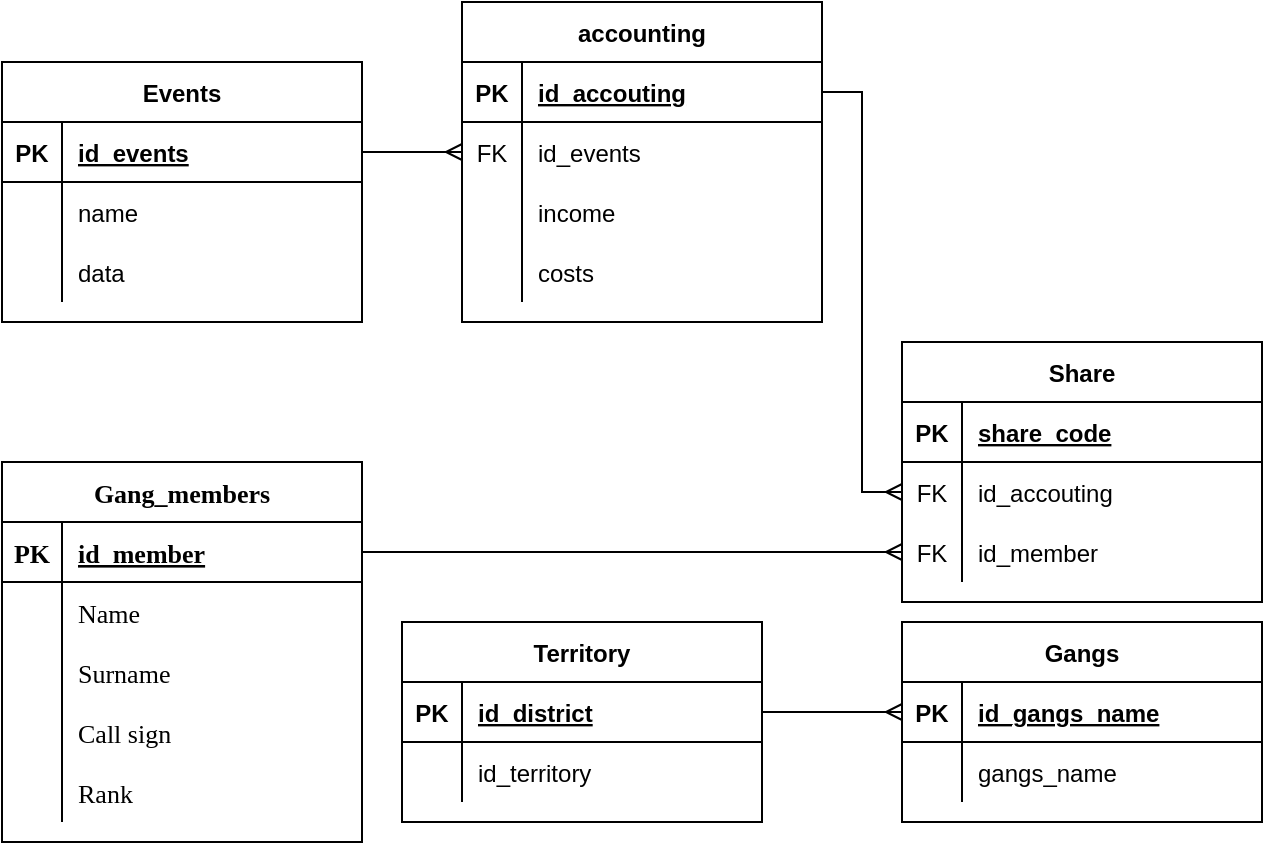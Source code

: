 <mxfile version="20.5.1" type="device"><diagram id="TVb4a930JszdmJHzyq5U" name="Страница 1"><mxGraphModel dx="1422" dy="776" grid="1" gridSize="10" guides="1" tooltips="1" connect="1" arrows="1" fold="1" page="1" pageScale="1" pageWidth="1654" pageHeight="2336" math="0" shadow="0"><root><mxCell id="0"/><mxCell id="1" parent="0"/><mxCell id="GsFTMRytWNjdK-hnBjgv-5" value="Gang_members" style="shape=table;startSize=30;container=1;collapsible=1;childLayout=tableLayout;fixedRows=1;rowLines=0;fontStyle=1;align=center;resizeLast=1;labelBorderColor=none;fontFamily=Times New Roman;fontSize=13;" parent="1" vertex="1"><mxGeometry x="50" y="580" width="180" height="190" as="geometry"/></mxCell><mxCell id="GsFTMRytWNjdK-hnBjgv-6" value="" style="shape=tableRow;horizontal=0;startSize=0;swimlaneHead=0;swimlaneBody=0;fillColor=none;collapsible=0;dropTarget=0;points=[[0,0.5],[1,0.5]];portConstraint=eastwest;top=0;left=0;right=0;bottom=1;labelBorderColor=none;fontFamily=Times New Roman;fontSize=13;" parent="GsFTMRytWNjdK-hnBjgv-5" vertex="1"><mxGeometry y="30" width="180" height="30" as="geometry"/></mxCell><mxCell id="GsFTMRytWNjdK-hnBjgv-7" value="PK" style="shape=partialRectangle;connectable=0;fillColor=none;top=0;left=0;bottom=0;right=0;fontStyle=1;overflow=hidden;labelBorderColor=none;fontFamily=Times New Roman;fontSize=13;" parent="GsFTMRytWNjdK-hnBjgv-6" vertex="1"><mxGeometry width="30" height="30" as="geometry"><mxRectangle width="30" height="30" as="alternateBounds"/></mxGeometry></mxCell><mxCell id="GsFTMRytWNjdK-hnBjgv-8" value="id_member" style="shape=partialRectangle;connectable=0;fillColor=none;top=0;left=0;bottom=0;right=0;align=left;spacingLeft=6;fontStyle=5;overflow=hidden;labelBorderColor=none;fontFamily=Times New Roman;fontSize=13;" parent="GsFTMRytWNjdK-hnBjgv-6" vertex="1"><mxGeometry x="30" width="150" height="30" as="geometry"><mxRectangle width="150" height="30" as="alternateBounds"/></mxGeometry></mxCell><mxCell id="jAYNQwcm8twHxX5grfR9-20" value="" style="shape=tableRow;horizontal=0;startSize=0;swimlaneHead=0;swimlaneBody=0;fillColor=none;collapsible=0;dropTarget=0;points=[[0,0.5],[1,0.5]];portConstraint=eastwest;top=0;left=0;right=0;bottom=0;labelBorderColor=none;fontFamily=Times New Roman;fontSize=13;" parent="GsFTMRytWNjdK-hnBjgv-5" vertex="1"><mxGeometry y="60" width="180" height="30" as="geometry"/></mxCell><mxCell id="jAYNQwcm8twHxX5grfR9-21" value="" style="shape=partialRectangle;connectable=0;fillColor=none;top=0;left=0;bottom=0;right=0;editable=1;overflow=hidden;labelBorderColor=none;fontFamily=Times New Roman;fontSize=13;" parent="jAYNQwcm8twHxX5grfR9-20" vertex="1"><mxGeometry width="30" height="30" as="geometry"><mxRectangle width="30" height="30" as="alternateBounds"/></mxGeometry></mxCell><mxCell id="jAYNQwcm8twHxX5grfR9-22" value="Name" style="shape=partialRectangle;connectable=0;fillColor=none;top=0;left=0;bottom=0;right=0;align=left;spacingLeft=6;overflow=hidden;labelBorderColor=none;fontFamily=Times New Roman;fontSize=13;" parent="jAYNQwcm8twHxX5grfR9-20" vertex="1"><mxGeometry x="30" width="150" height="30" as="geometry"><mxRectangle width="150" height="30" as="alternateBounds"/></mxGeometry></mxCell><mxCell id="jAYNQwcm8twHxX5grfR9-23" value="" style="shape=tableRow;horizontal=0;startSize=0;swimlaneHead=0;swimlaneBody=0;fillColor=none;collapsible=0;dropTarget=0;points=[[0,0.5],[1,0.5]];portConstraint=eastwest;top=0;left=0;right=0;bottom=0;labelBorderColor=none;fontFamily=Times New Roman;fontSize=13;" parent="GsFTMRytWNjdK-hnBjgv-5" vertex="1"><mxGeometry y="90" width="180" height="30" as="geometry"/></mxCell><mxCell id="jAYNQwcm8twHxX5grfR9-24" value="" style="shape=partialRectangle;connectable=0;fillColor=none;top=0;left=0;bottom=0;right=0;editable=1;overflow=hidden;labelBorderColor=none;fontFamily=Times New Roman;fontSize=13;" parent="jAYNQwcm8twHxX5grfR9-23" vertex="1"><mxGeometry width="30" height="30" as="geometry"><mxRectangle width="30" height="30" as="alternateBounds"/></mxGeometry></mxCell><mxCell id="jAYNQwcm8twHxX5grfR9-25" value="Surname" style="shape=partialRectangle;connectable=0;fillColor=none;top=0;left=0;bottom=0;right=0;align=left;spacingLeft=6;overflow=hidden;labelBorderColor=none;fontFamily=Times New Roman;fontSize=13;" parent="jAYNQwcm8twHxX5grfR9-23" vertex="1"><mxGeometry x="30" width="150" height="30" as="geometry"><mxRectangle width="150" height="30" as="alternateBounds"/></mxGeometry></mxCell><mxCell id="jAYNQwcm8twHxX5grfR9-62" value="" style="shape=tableRow;horizontal=0;startSize=0;swimlaneHead=0;swimlaneBody=0;fillColor=none;collapsible=0;dropTarget=0;points=[[0,0.5],[1,0.5]];portConstraint=eastwest;top=0;left=0;right=0;bottom=0;labelBorderColor=none;fontFamily=Times New Roman;fontSize=13;" parent="GsFTMRytWNjdK-hnBjgv-5" vertex="1"><mxGeometry y="120" width="180" height="30" as="geometry"/></mxCell><mxCell id="jAYNQwcm8twHxX5grfR9-63" value="" style="shape=partialRectangle;connectable=0;fillColor=none;top=0;left=0;bottom=0;right=0;editable=1;overflow=hidden;labelBorderColor=none;fontFamily=Times New Roman;fontSize=13;" parent="jAYNQwcm8twHxX5grfR9-62" vertex="1"><mxGeometry width="30" height="30" as="geometry"><mxRectangle width="30" height="30" as="alternateBounds"/></mxGeometry></mxCell><mxCell id="jAYNQwcm8twHxX5grfR9-64" value="Call sign" style="shape=partialRectangle;connectable=0;fillColor=none;top=0;left=0;bottom=0;right=0;align=left;spacingLeft=6;overflow=hidden;labelBorderColor=none;fontFamily=Times New Roman;fontSize=13;" parent="jAYNQwcm8twHxX5grfR9-62" vertex="1"><mxGeometry x="30" width="150" height="30" as="geometry"><mxRectangle width="150" height="30" as="alternateBounds"/></mxGeometry></mxCell><mxCell id="jAYNQwcm8twHxX5grfR9-26" value="" style="shape=tableRow;horizontal=0;startSize=0;swimlaneHead=0;swimlaneBody=0;fillColor=none;collapsible=0;dropTarget=0;points=[[0,0.5],[1,0.5]];portConstraint=eastwest;top=0;left=0;right=0;bottom=0;labelBorderColor=none;fontFamily=Times New Roman;fontSize=13;" parent="GsFTMRytWNjdK-hnBjgv-5" vertex="1"><mxGeometry y="150" width="180" height="30" as="geometry"/></mxCell><mxCell id="jAYNQwcm8twHxX5grfR9-27" value="" style="shape=partialRectangle;connectable=0;fillColor=none;top=0;left=0;bottom=0;right=0;editable=1;overflow=hidden;labelBorderColor=none;fontFamily=Times New Roman;fontSize=13;" parent="jAYNQwcm8twHxX5grfR9-26" vertex="1"><mxGeometry width="30" height="30" as="geometry"><mxRectangle width="30" height="30" as="alternateBounds"/></mxGeometry></mxCell><mxCell id="jAYNQwcm8twHxX5grfR9-28" value="Rank" style="shape=partialRectangle;connectable=0;fillColor=none;top=0;left=0;bottom=0;right=0;align=left;spacingLeft=6;overflow=hidden;labelBorderColor=none;fontFamily=Times New Roman;fontSize=13;" parent="jAYNQwcm8twHxX5grfR9-26" vertex="1"><mxGeometry x="30" width="150" height="30" as="geometry"><mxRectangle width="150" height="30" as="alternateBounds"/></mxGeometry></mxCell><mxCell id="2UXmnVFWzKVLd0H1KSTz-1" value="Territory" style="shape=table;startSize=30;container=1;collapsible=1;childLayout=tableLayout;fixedRows=1;rowLines=0;fontStyle=1;align=center;resizeLast=1;" parent="1" vertex="1"><mxGeometry x="250" y="660" width="180" height="100" as="geometry"/></mxCell><mxCell id="2UXmnVFWzKVLd0H1KSTz-2" value="" style="shape=tableRow;horizontal=0;startSize=0;swimlaneHead=0;swimlaneBody=0;fillColor=none;collapsible=0;dropTarget=0;points=[[0,0.5],[1,0.5]];portConstraint=eastwest;top=0;left=0;right=0;bottom=1;" parent="2UXmnVFWzKVLd0H1KSTz-1" vertex="1"><mxGeometry y="30" width="180" height="30" as="geometry"/></mxCell><mxCell id="2UXmnVFWzKVLd0H1KSTz-3" value="PK" style="shape=partialRectangle;connectable=0;fillColor=none;top=0;left=0;bottom=0;right=0;fontStyle=1;overflow=hidden;" parent="2UXmnVFWzKVLd0H1KSTz-2" vertex="1"><mxGeometry width="30" height="30" as="geometry"><mxRectangle width="30" height="30" as="alternateBounds"/></mxGeometry></mxCell><mxCell id="2UXmnVFWzKVLd0H1KSTz-4" value="id_district" style="shape=partialRectangle;connectable=0;fillColor=none;top=0;left=0;bottom=0;right=0;align=left;spacingLeft=6;fontStyle=5;overflow=hidden;" parent="2UXmnVFWzKVLd0H1KSTz-2" vertex="1"><mxGeometry x="30" width="150" height="30" as="geometry"><mxRectangle width="150" height="30" as="alternateBounds"/></mxGeometry></mxCell><mxCell id="jAYNQwcm8twHxX5grfR9-1" value="" style="shape=tableRow;horizontal=0;startSize=0;swimlaneHead=0;swimlaneBody=0;fillColor=none;collapsible=0;dropTarget=0;points=[[0,0.5],[1,0.5]];portConstraint=eastwest;top=0;left=0;right=0;bottom=0;" parent="2UXmnVFWzKVLd0H1KSTz-1" vertex="1"><mxGeometry y="60" width="180" height="30" as="geometry"/></mxCell><mxCell id="jAYNQwcm8twHxX5grfR9-2" value="" style="shape=partialRectangle;connectable=0;fillColor=none;top=0;left=0;bottom=0;right=0;editable=1;overflow=hidden;" parent="jAYNQwcm8twHxX5grfR9-1" vertex="1"><mxGeometry width="30" height="30" as="geometry"><mxRectangle width="30" height="30" as="alternateBounds"/></mxGeometry></mxCell><mxCell id="jAYNQwcm8twHxX5grfR9-3" value="id_territory" style="shape=partialRectangle;connectable=0;fillColor=none;top=0;left=0;bottom=0;right=0;align=left;spacingLeft=6;overflow=hidden;" parent="jAYNQwcm8twHxX5grfR9-1" vertex="1"><mxGeometry x="30" width="150" height="30" as="geometry"><mxRectangle width="150" height="30" as="alternateBounds"/></mxGeometry></mxCell><mxCell id="2UXmnVFWzKVLd0H1KSTz-14" value="Events" style="shape=table;startSize=30;container=1;collapsible=1;childLayout=tableLayout;fixedRows=1;rowLines=0;fontStyle=1;align=center;resizeLast=1;" parent="1" vertex="1"><mxGeometry x="50" y="380" width="180" height="130" as="geometry"/></mxCell><mxCell id="2UXmnVFWzKVLd0H1KSTz-15" value="" style="shape=tableRow;horizontal=0;startSize=0;swimlaneHead=0;swimlaneBody=0;fillColor=none;collapsible=0;dropTarget=0;points=[[0,0.5],[1,0.5]];portConstraint=eastwest;top=0;left=0;right=0;bottom=1;" parent="2UXmnVFWzKVLd0H1KSTz-14" vertex="1"><mxGeometry y="30" width="180" height="30" as="geometry"/></mxCell><mxCell id="2UXmnVFWzKVLd0H1KSTz-16" value="PK" style="shape=partialRectangle;connectable=0;fillColor=none;top=0;left=0;bottom=0;right=0;fontStyle=1;overflow=hidden;" parent="2UXmnVFWzKVLd0H1KSTz-15" vertex="1"><mxGeometry width="30" height="30" as="geometry"><mxRectangle width="30" height="30" as="alternateBounds"/></mxGeometry></mxCell><mxCell id="2UXmnVFWzKVLd0H1KSTz-17" value="id_events" style="shape=partialRectangle;connectable=0;fillColor=none;top=0;left=0;bottom=0;right=0;align=left;spacingLeft=6;fontStyle=5;overflow=hidden;" parent="2UXmnVFWzKVLd0H1KSTz-15" vertex="1"><mxGeometry x="30" width="150" height="30" as="geometry"><mxRectangle width="150" height="30" as="alternateBounds"/></mxGeometry></mxCell><mxCell id="dUGyOjjB5e-fhYD_y-Tm-1" value="" style="shape=tableRow;horizontal=0;startSize=0;swimlaneHead=0;swimlaneBody=0;fillColor=none;collapsible=0;dropTarget=0;points=[[0,0.5],[1,0.5]];portConstraint=eastwest;top=0;left=0;right=0;bottom=0;" vertex="1" parent="2UXmnVFWzKVLd0H1KSTz-14"><mxGeometry y="60" width="180" height="30" as="geometry"/></mxCell><mxCell id="dUGyOjjB5e-fhYD_y-Tm-2" value="" style="shape=partialRectangle;connectable=0;fillColor=none;top=0;left=0;bottom=0;right=0;editable=1;overflow=hidden;" vertex="1" parent="dUGyOjjB5e-fhYD_y-Tm-1"><mxGeometry width="30" height="30" as="geometry"><mxRectangle width="30" height="30" as="alternateBounds"/></mxGeometry></mxCell><mxCell id="dUGyOjjB5e-fhYD_y-Tm-3" value="name" style="shape=partialRectangle;connectable=0;fillColor=none;top=0;left=0;bottom=0;right=0;align=left;spacingLeft=6;overflow=hidden;" vertex="1" parent="dUGyOjjB5e-fhYD_y-Tm-1"><mxGeometry x="30" width="150" height="30" as="geometry"><mxRectangle width="150" height="30" as="alternateBounds"/></mxGeometry></mxCell><mxCell id="jAYNQwcm8twHxX5grfR9-35" value="" style="shape=tableRow;horizontal=0;startSize=0;swimlaneHead=0;swimlaneBody=0;fillColor=none;collapsible=0;dropTarget=0;points=[[0,0.5],[1,0.5]];portConstraint=eastwest;top=0;left=0;right=0;bottom=0;" parent="2UXmnVFWzKVLd0H1KSTz-14" vertex="1"><mxGeometry y="90" width="180" height="30" as="geometry"/></mxCell><mxCell id="jAYNQwcm8twHxX5grfR9-36" value="" style="shape=partialRectangle;connectable=0;fillColor=none;top=0;left=0;bottom=0;right=0;editable=1;overflow=hidden;" parent="jAYNQwcm8twHxX5grfR9-35" vertex="1"><mxGeometry width="30" height="30" as="geometry"><mxRectangle width="30" height="30" as="alternateBounds"/></mxGeometry></mxCell><mxCell id="jAYNQwcm8twHxX5grfR9-37" value="data" style="shape=partialRectangle;connectable=0;fillColor=none;top=0;left=0;bottom=0;right=0;align=left;spacingLeft=6;overflow=hidden;" parent="jAYNQwcm8twHxX5grfR9-35" vertex="1"><mxGeometry x="30" width="150" height="30" as="geometry"><mxRectangle width="150" height="30" as="alternateBounds"/></mxGeometry></mxCell><mxCell id="2UXmnVFWzKVLd0H1KSTz-77" value="Gangs" style="shape=table;startSize=30;container=1;collapsible=1;childLayout=tableLayout;fixedRows=1;rowLines=0;fontStyle=1;align=center;resizeLast=1;" parent="1" vertex="1"><mxGeometry x="500" y="660" width="180" height="100" as="geometry"/></mxCell><mxCell id="2UXmnVFWzKVLd0H1KSTz-78" value="" style="shape=tableRow;horizontal=0;startSize=0;swimlaneHead=0;swimlaneBody=0;fillColor=none;collapsible=0;dropTarget=0;points=[[0,0.5],[1,0.5]];portConstraint=eastwest;top=0;left=0;right=0;bottom=1;" parent="2UXmnVFWzKVLd0H1KSTz-77" vertex="1"><mxGeometry y="30" width="180" height="30" as="geometry"/></mxCell><mxCell id="2UXmnVFWzKVLd0H1KSTz-79" value="PK" style="shape=partialRectangle;connectable=0;fillColor=none;top=0;left=0;bottom=0;right=0;fontStyle=1;overflow=hidden;" parent="2UXmnVFWzKVLd0H1KSTz-78" vertex="1"><mxGeometry width="30" height="30" as="geometry"><mxRectangle width="30" height="30" as="alternateBounds"/></mxGeometry></mxCell><mxCell id="2UXmnVFWzKVLd0H1KSTz-80" value="id_gangs_name" style="shape=partialRectangle;connectable=0;fillColor=none;top=0;left=0;bottom=0;right=0;align=left;spacingLeft=6;fontStyle=5;overflow=hidden;" parent="2UXmnVFWzKVLd0H1KSTz-78" vertex="1"><mxGeometry x="30" width="150" height="30" as="geometry"><mxRectangle width="150" height="30" as="alternateBounds"/></mxGeometry></mxCell><mxCell id="2UXmnVFWzKVLd0H1KSTz-81" value="" style="shape=tableRow;horizontal=0;startSize=0;swimlaneHead=0;swimlaneBody=0;fillColor=none;collapsible=0;dropTarget=0;points=[[0,0.5],[1,0.5]];portConstraint=eastwest;top=0;left=0;right=0;bottom=0;" parent="2UXmnVFWzKVLd0H1KSTz-77" vertex="1"><mxGeometry y="60" width="180" height="30" as="geometry"/></mxCell><mxCell id="2UXmnVFWzKVLd0H1KSTz-82" value="" style="shape=partialRectangle;connectable=0;fillColor=none;top=0;left=0;bottom=0;right=0;editable=1;overflow=hidden;" parent="2UXmnVFWzKVLd0H1KSTz-81" vertex="1"><mxGeometry width="30" height="30" as="geometry"><mxRectangle width="30" height="30" as="alternateBounds"/></mxGeometry></mxCell><mxCell id="2UXmnVFWzKVLd0H1KSTz-83" value="gangs_name" style="shape=partialRectangle;connectable=0;fillColor=none;top=0;left=0;bottom=0;right=0;align=left;spacingLeft=6;overflow=hidden;" parent="2UXmnVFWzKVLd0H1KSTz-81" vertex="1"><mxGeometry x="30" width="150" height="30" as="geometry"><mxRectangle width="150" height="30" as="alternateBounds"/></mxGeometry></mxCell><mxCell id="2UXmnVFWzKVLd0H1KSTz-121" value="accounting" style="shape=table;startSize=30;container=1;collapsible=1;childLayout=tableLayout;fixedRows=1;rowLines=0;fontStyle=1;align=center;resizeLast=1;" parent="1" vertex="1"><mxGeometry x="280" y="350" width="180" height="160" as="geometry"/></mxCell><mxCell id="2UXmnVFWzKVLd0H1KSTz-122" value="" style="shape=tableRow;horizontal=0;startSize=0;swimlaneHead=0;swimlaneBody=0;fillColor=none;collapsible=0;dropTarget=0;points=[[0,0.5],[1,0.5]];portConstraint=eastwest;top=0;left=0;right=0;bottom=1;" parent="2UXmnVFWzKVLd0H1KSTz-121" vertex="1"><mxGeometry y="30" width="180" height="30" as="geometry"/></mxCell><mxCell id="2UXmnVFWzKVLd0H1KSTz-123" value="PK" style="shape=partialRectangle;connectable=0;fillColor=none;top=0;left=0;bottom=0;right=0;fontStyle=1;overflow=hidden;" parent="2UXmnVFWzKVLd0H1KSTz-122" vertex="1"><mxGeometry width="30" height="30" as="geometry"><mxRectangle width="30" height="30" as="alternateBounds"/></mxGeometry></mxCell><mxCell id="2UXmnVFWzKVLd0H1KSTz-124" value="id_accouting" style="shape=partialRectangle;connectable=0;fillColor=none;top=0;left=0;bottom=0;right=0;align=left;spacingLeft=6;fontStyle=5;overflow=hidden;" parent="2UXmnVFWzKVLd0H1KSTz-122" vertex="1"><mxGeometry x="30" width="150" height="30" as="geometry"><mxRectangle width="150" height="30" as="alternateBounds"/></mxGeometry></mxCell><mxCell id="2UXmnVFWzKVLd0H1KSTz-125" value="" style="shape=tableRow;horizontal=0;startSize=0;swimlaneHead=0;swimlaneBody=0;fillColor=none;collapsible=0;dropTarget=0;points=[[0,0.5],[1,0.5]];portConstraint=eastwest;top=0;left=0;right=0;bottom=0;" parent="2UXmnVFWzKVLd0H1KSTz-121" vertex="1"><mxGeometry y="60" width="180" height="30" as="geometry"/></mxCell><mxCell id="2UXmnVFWzKVLd0H1KSTz-126" value="FK" style="shape=partialRectangle;connectable=0;fillColor=none;top=0;left=0;bottom=0;right=0;editable=1;overflow=hidden;" parent="2UXmnVFWzKVLd0H1KSTz-125" vertex="1"><mxGeometry width="30" height="30" as="geometry"><mxRectangle width="30" height="30" as="alternateBounds"/></mxGeometry></mxCell><mxCell id="2UXmnVFWzKVLd0H1KSTz-127" value="id_events" style="shape=partialRectangle;connectable=0;fillColor=none;top=0;left=0;bottom=0;right=0;align=left;spacingLeft=6;overflow=hidden;" parent="2UXmnVFWzKVLd0H1KSTz-125" vertex="1"><mxGeometry x="30" width="150" height="30" as="geometry"><mxRectangle width="150" height="30" as="alternateBounds"/></mxGeometry></mxCell><mxCell id="jAYNQwcm8twHxX5grfR9-44" value="" style="shape=tableRow;horizontal=0;startSize=0;swimlaneHead=0;swimlaneBody=0;fillColor=none;collapsible=0;dropTarget=0;points=[[0,0.5],[1,0.5]];portConstraint=eastwest;top=0;left=0;right=0;bottom=0;" parent="2UXmnVFWzKVLd0H1KSTz-121" vertex="1"><mxGeometry y="90" width="180" height="30" as="geometry"/></mxCell><mxCell id="jAYNQwcm8twHxX5grfR9-45" value="" style="shape=partialRectangle;connectable=0;fillColor=none;top=0;left=0;bottom=0;right=0;editable=1;overflow=hidden;" parent="jAYNQwcm8twHxX5grfR9-44" vertex="1"><mxGeometry width="30" height="30" as="geometry"><mxRectangle width="30" height="30" as="alternateBounds"/></mxGeometry></mxCell><mxCell id="jAYNQwcm8twHxX5grfR9-46" value="income" style="shape=partialRectangle;connectable=0;fillColor=none;top=0;left=0;bottom=0;right=0;align=left;spacingLeft=6;overflow=hidden;" parent="jAYNQwcm8twHxX5grfR9-44" vertex="1"><mxGeometry x="30" width="150" height="30" as="geometry"><mxRectangle width="150" height="30" as="alternateBounds"/></mxGeometry></mxCell><mxCell id="jAYNQwcm8twHxX5grfR9-47" value="" style="shape=tableRow;horizontal=0;startSize=0;swimlaneHead=0;swimlaneBody=0;fillColor=none;collapsible=0;dropTarget=0;points=[[0,0.5],[1,0.5]];portConstraint=eastwest;top=0;left=0;right=0;bottom=0;" parent="2UXmnVFWzKVLd0H1KSTz-121" vertex="1"><mxGeometry y="120" width="180" height="30" as="geometry"/></mxCell><mxCell id="jAYNQwcm8twHxX5grfR9-48" value="" style="shape=partialRectangle;connectable=0;fillColor=none;top=0;left=0;bottom=0;right=0;editable=1;overflow=hidden;" parent="jAYNQwcm8twHxX5grfR9-47" vertex="1"><mxGeometry width="30" height="30" as="geometry"><mxRectangle width="30" height="30" as="alternateBounds"/></mxGeometry></mxCell><mxCell id="jAYNQwcm8twHxX5grfR9-49" value="costs" style="shape=partialRectangle;connectable=0;fillColor=none;top=0;left=0;bottom=0;right=0;align=left;spacingLeft=6;overflow=hidden;" parent="jAYNQwcm8twHxX5grfR9-47" vertex="1"><mxGeometry x="30" width="150" height="30" as="geometry"><mxRectangle width="150" height="30" as="alternateBounds"/></mxGeometry></mxCell><mxCell id="2UXmnVFWzKVLd0H1KSTz-134" value="Share" style="shape=table;startSize=30;container=1;collapsible=1;childLayout=tableLayout;fixedRows=1;rowLines=0;fontStyle=1;align=center;resizeLast=1;" parent="1" vertex="1"><mxGeometry x="500" y="520" width="180" height="130" as="geometry"/></mxCell><mxCell id="2UXmnVFWzKVLd0H1KSTz-135" value="" style="shape=tableRow;horizontal=0;startSize=0;swimlaneHead=0;swimlaneBody=0;fillColor=none;collapsible=0;dropTarget=0;points=[[0,0.5],[1,0.5]];portConstraint=eastwest;top=0;left=0;right=0;bottom=1;" parent="2UXmnVFWzKVLd0H1KSTz-134" vertex="1"><mxGeometry y="30" width="180" height="30" as="geometry"/></mxCell><mxCell id="2UXmnVFWzKVLd0H1KSTz-136" value="PK" style="shape=partialRectangle;connectable=0;fillColor=none;top=0;left=0;bottom=0;right=0;fontStyle=1;overflow=hidden;" parent="2UXmnVFWzKVLd0H1KSTz-135" vertex="1"><mxGeometry width="30" height="30" as="geometry"><mxRectangle width="30" height="30" as="alternateBounds"/></mxGeometry></mxCell><mxCell id="2UXmnVFWzKVLd0H1KSTz-137" value="share_code" style="shape=partialRectangle;connectable=0;fillColor=none;top=0;left=0;bottom=0;right=0;align=left;spacingLeft=6;fontStyle=5;overflow=hidden;" parent="2UXmnVFWzKVLd0H1KSTz-135" vertex="1"><mxGeometry x="30" width="150" height="30" as="geometry"><mxRectangle width="150" height="30" as="alternateBounds"/></mxGeometry></mxCell><mxCell id="2UXmnVFWzKVLd0H1KSTz-138" value="" style="shape=tableRow;horizontal=0;startSize=0;swimlaneHead=0;swimlaneBody=0;fillColor=none;collapsible=0;dropTarget=0;points=[[0,0.5],[1,0.5]];portConstraint=eastwest;top=0;left=0;right=0;bottom=0;" parent="2UXmnVFWzKVLd0H1KSTz-134" vertex="1"><mxGeometry y="60" width="180" height="30" as="geometry"/></mxCell><mxCell id="2UXmnVFWzKVLd0H1KSTz-139" value="FK" style="shape=partialRectangle;connectable=0;fillColor=none;top=0;left=0;bottom=0;right=0;editable=1;overflow=hidden;" parent="2UXmnVFWzKVLd0H1KSTz-138" vertex="1"><mxGeometry width="30" height="30" as="geometry"><mxRectangle width="30" height="30" as="alternateBounds"/></mxGeometry></mxCell><mxCell id="2UXmnVFWzKVLd0H1KSTz-140" value="id_accouting" style="shape=partialRectangle;connectable=0;fillColor=none;top=0;left=0;bottom=0;right=0;align=left;spacingLeft=6;overflow=hidden;" parent="2UXmnVFWzKVLd0H1KSTz-138" vertex="1"><mxGeometry x="30" width="150" height="30" as="geometry"><mxRectangle width="150" height="30" as="alternateBounds"/></mxGeometry></mxCell><mxCell id="jAYNQwcm8twHxX5grfR9-55" value="" style="shape=tableRow;horizontal=0;startSize=0;swimlaneHead=0;swimlaneBody=0;fillColor=none;collapsible=0;dropTarget=0;points=[[0,0.5],[1,0.5]];portConstraint=eastwest;top=0;left=0;right=0;bottom=0;" parent="2UXmnVFWzKVLd0H1KSTz-134" vertex="1"><mxGeometry y="90" width="180" height="30" as="geometry"/></mxCell><mxCell id="jAYNQwcm8twHxX5grfR9-56" value="FK" style="shape=partialRectangle;connectable=0;fillColor=none;top=0;left=0;bottom=0;right=0;editable=1;overflow=hidden;" parent="jAYNQwcm8twHxX5grfR9-55" vertex="1"><mxGeometry width="30" height="30" as="geometry"><mxRectangle width="30" height="30" as="alternateBounds"/></mxGeometry></mxCell><mxCell id="jAYNQwcm8twHxX5grfR9-57" value="id_member" style="shape=partialRectangle;connectable=0;fillColor=none;top=0;left=0;bottom=0;right=0;align=left;spacingLeft=6;overflow=hidden;" parent="jAYNQwcm8twHxX5grfR9-55" vertex="1"><mxGeometry x="30" width="150" height="30" as="geometry"><mxRectangle width="150" height="30" as="alternateBounds"/></mxGeometry></mxCell><mxCell id="2UXmnVFWzKVLd0H1KSTz-168" style="edgeStyle=orthogonalEdgeStyle;rounded=0;orthogonalLoop=1;jettySize=auto;html=1;exitX=1;exitY=0.5;exitDx=0;exitDy=0;entryX=0;entryY=0.5;entryDx=0;entryDy=0;endArrow=ERmany;endFill=0;" parent="1" source="2UXmnVFWzKVLd0H1KSTz-15" target="2UXmnVFWzKVLd0H1KSTz-125" edge="1"><mxGeometry relative="1" as="geometry"/></mxCell><mxCell id="jAYNQwcm8twHxX5grfR9-10" style="edgeStyle=orthogonalEdgeStyle;rounded=0;orthogonalLoop=1;jettySize=auto;html=1;exitX=1;exitY=0.5;exitDx=0;exitDy=0;entryX=0;entryY=0.5;entryDx=0;entryDy=0;endArrow=ERmany;endFill=0;" parent="1" source="2UXmnVFWzKVLd0H1KSTz-2" target="2UXmnVFWzKVLd0H1KSTz-78" edge="1"><mxGeometry relative="1" as="geometry"/></mxCell><mxCell id="jAYNQwcm8twHxX5grfR9-34" style="edgeStyle=orthogonalEdgeStyle;rounded=0;orthogonalLoop=1;jettySize=auto;html=1;exitX=1;exitY=0.5;exitDx=0;exitDy=0;entryX=0;entryY=0.5;entryDx=0;entryDy=0;endArrow=ERmany;endFill=0;" parent="1" source="GsFTMRytWNjdK-hnBjgv-6" target="jAYNQwcm8twHxX5grfR9-55" edge="1"><mxGeometry relative="1" as="geometry"/></mxCell><mxCell id="jAYNQwcm8twHxX5grfR9-58" style="edgeStyle=orthogonalEdgeStyle;rounded=0;orthogonalLoop=1;jettySize=auto;html=1;exitX=1;exitY=0.5;exitDx=0;exitDy=0;entryX=0;entryY=0.5;entryDx=0;entryDy=0;endArrow=ERmany;endFill=0;" parent="1" source="2UXmnVFWzKVLd0H1KSTz-122" target="2UXmnVFWzKVLd0H1KSTz-138" edge="1"><mxGeometry relative="1" as="geometry"/></mxCell></root></mxGraphModel></diagram></mxfile>